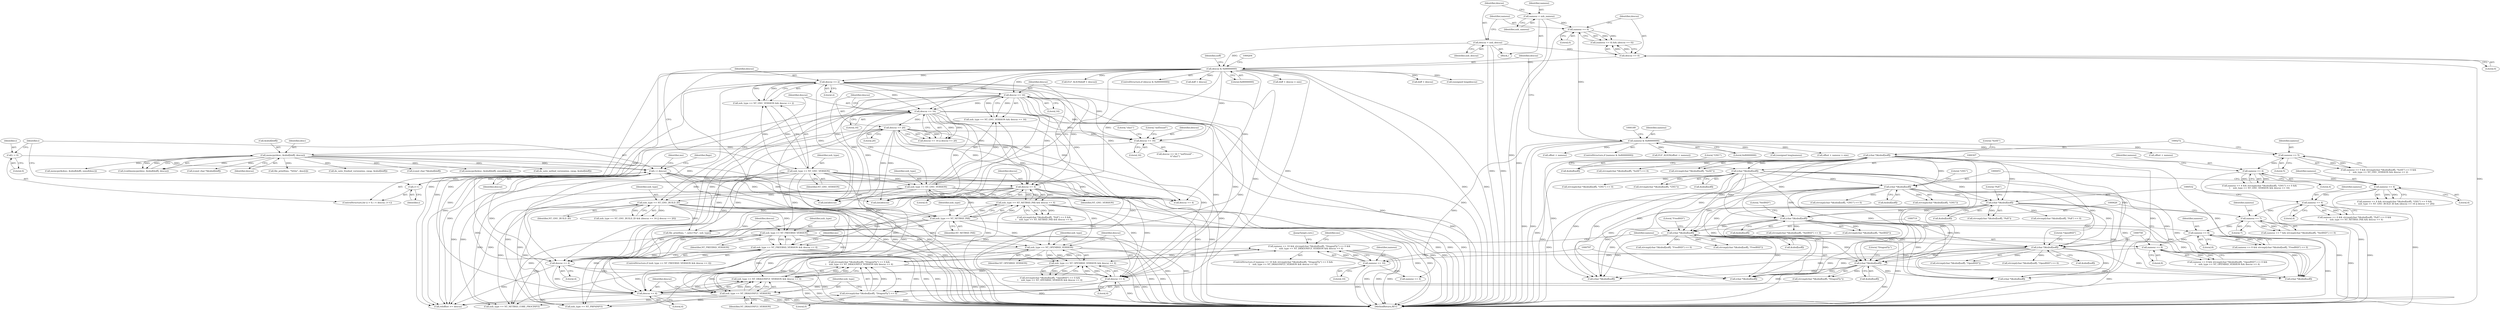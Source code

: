 digraph "0_file_ce90e05774dd77d86cfc8dfa6da57b32816841c4_2@API" {
"1000789" [label="(Call,namesz == 10 && strcmp((char *)&nbuf[noff], \"DragonFly\") == 0 &&\n\t    xnh_type == NT_DRAGONFLY_VERSION && descsz == 4)"];
"1000790" [label="(Call,namesz == 10)"];
"1000751" [label="(Call,namesz == 8)"];
"1000713" [label="(Call,namesz == 8)"];
"1000620" [label="(Call,namesz == 7)"];
"1000525" [label="(Call,namesz == 4)"];
"1000446" [label="(Call,namesz == 4)"];
"1000300" [label="(Call,namesz == 4)"];
"1000265" [label="(Call,namesz == 5)"];
"1000184" [label="(Call,namesz & 0x80000000)"];
"1000169" [label="(Call,namesz == 0)"];
"1000161" [label="(Call,namesz = xnh_namesz)"];
"1000793" [label="(Call,strcmp((char *)&nbuf[noff], \"DragonFly\") == 0 &&\n\t    xnh_type == NT_DRAGONFLY_VERSION && descsz == 4)"];
"1000794" [label="(Call,strcmp((char *)&nbuf[noff], \"DragonFly\") == 0)"];
"1000796" [label="(Call,(char *)&nbuf[noff])"];
"1000531" [label="(Call,(char *)&nbuf[noff])"];
"1000271" [label="(Call,(char *)&nbuf[noff])"];
"1000306" [label="(Call,(char *)&nbuf[noff])"];
"1000452" [label="(Call,(char *)&nbuf[noff])"];
"1000625" [label="(Call,(char *)&nbuf[noff])"];
"1000757" [label="(Call,(char *)&nbuf[noff])"];
"1000718" [label="(Call,(char *)&nbuf[noff])"];
"1000804" [label="(Call,xnh_type == NT_DRAGONFLY_VERSION && descsz == 4)"];
"1000805" [label="(Call,xnh_type == NT_DRAGONFLY_VERSION)"];
"1000729" [label="(Call,xnh_type == NT_FREEBSD_VERSION)"];
"1000315" [label="(Call,xnh_type == NT_GNU_VERSION)"];
"1000280" [label="(Call,xnh_type == NT_GNU_VERSION)"];
"1000461" [label="(Call,xnh_type == NT_GNU_BUILD_ID)"];
"1000540" [label="(Call,xnh_type == NT_NETBSD_PAX)"];
"1000766" [label="(Call,xnh_type == NT_OPENBSD_VERSION)"];
"1000765" [label="(Call,xnh_type == NT_OPENBSD_VERSION && descsz == 4)"];
"1000539" [label="(Call,xnh_type == NT_NETBSD_PAX && descsz == 4)"];
"1000543" [label="(Call,descsz == 4)"];
"1000283" [label="(Call,descsz == 2)"];
"1000199" [label="(Call,descsz & 0x80000000)"];
"1000172" [label="(Call,descsz == 0)"];
"1000164" [label="(Call,descsz = xnh_descsz)"];
"1000318" [label="(Call,descsz == 16)"];
"1000468" [label="(Call,descsz == 20)"];
"1000465" [label="(Call,descsz == 16)"];
"1000502" [label="(Call,i < descsz)"];
"1000505" [label="(Call,i++)"];
"1000499" [label="(Call,i = 0)"];
"1000491" [label="(Call,memcpy(desc, &nbuf[doff], descsz))"];
"1000480" [label="(Call,descsz == 16)"];
"1000728" [label="(Call,xnh_type == NT_FREEBSD_VERSION && descsz == 4)"];
"1000732" [label="(Call,descsz == 4)"];
"1000769" [label="(Call,descsz == 4)"];
"1000808" [label="(Call,descsz == 4)"];
"1000285" [label="(Literal,2)"];
"1000556" [label="(Call,memcpy(&desc, &nbuf[doff], sizeof(desc)))"];
"1000238" [label="(Call,doff + descsz > size)"];
"1000727" [label="(ControlStructure,if (xnh_type == NT_FREEBSD_VERSION && descsz == 4))"];
"1000720" [label="(Call,&nbuf[noff])"];
"1000868" [label="(Call,namesz == 4)"];
"1000506" [label="(Identifier,i)"];
"1000798" [label="(Call,&nbuf[noff])"];
"1000526" [label="(Identifier,namesz)"];
"1000792" [label="(Literal,10)"];
"1000621" [label="(Identifier,namesz)"];
"1000173" [label="(Identifier,descsz)"];
"1000277" [label="(Literal,\"SuSE\")"];
"1000504" [label="(Identifier,descsz)"];
"1000718" [label="(Call,(char *)&nbuf[noff])"];
"1000527" [label="(Literal,4)"];
"1000543" [label="(Call,descsz == 4)"];
"1000982" [label="(Call,xnh_type == NT_NETBSD_CORE_PROCINFO)"];
"1000466" [label="(Identifier,descsz)"];
"1000304" [label="(Call,strcmp((char *)&nbuf[noff], \"GNU\") == 0)"];
"1000312" [label="(Literal,\"GNU\")"];
"1000624" [label="(Call,strcmp((char *)&nbuf[noff], \"NetBSD\"))"];
"1000627" [label="(Call,&nbuf[noff])"];
"1000763" [label="(Literal,\"OpenBSD\")"];
"1000279" [label="(Call,xnh_type == NT_GNU_VERSION && descsz == 2)"];
"1000480" [label="(Call,descsz == 16)"];
"1000730" [label="(Identifier,xnh_type)"];
"1000717" [label="(Call,strcmp((char *)&nbuf[noff], \"FreeBSD\"))"];
"1000171" [label="(Literal,0)"];
"1000731" [label="(Identifier,NT_FREEBSD_VERSION)"];
"1000467" [label="(Literal,16)"];
"1000807" [label="(Identifier,NT_DRAGONFLY_VERSION)"];
"1000503" [label="(Identifier,i)"];
"1000802" [label="(Literal,\"DragonFly\")"];
"1000620" [label="(Call,namesz == 7)"];
"1000184" [label="(Call,namesz & 0x80000000)"];
"1000269" [label="(Call,strcmp((char *)&nbuf[noff], \"SuSE\") == 0)"];
"1000643" [label="(Call,do_note_netbsd_version(ms, swap, &nbuf[doff]))"];
"1000305" [label="(Call,strcmp((char *)&nbuf[noff], \"GNU\"))"];
"1000806" [label="(Identifier,xnh_type)"];
"1000804" [label="(Call,xnh_type == NT_DRAGONFLY_VERSION && descsz == 4)"];
"1000281" [label="(Identifier,xnh_type)"];
"1000794" [label="(Call,strcmp((char *)&nbuf[noff], \"DragonFly\") == 0)"];
"1000470" [label="(Literal,20)"];
"1000468" [label="(Call,descsz == 20)"];
"1000715" [label="(Literal,8)"];
"1000199" [label="(Call,descsz & 0x80000000)"];
"1000528" [label="(Call,strcmp((char *)&nbuf[noff], \"PaX\") == 0 &&\n\t    xnh_type == NT_NETBSD_PAX && descsz == 4)"];
"1000791" [label="(Identifier,namesz)"];
"1000174" [label="(Literal,0)"];
"1000631" [label="(Literal,\"NetBSD\")"];
"1000239" [label="(Call,doff + descsz)"];
"1000750" [label="(Call,namesz == 8 && strcmp((char *)&nbuf[noff], \"OpenBSD\") == 0 &&\n\t    xnh_type == NT_OPENBSD_VERSION && descsz == 4)"];
"1000809" [label="(Identifier,descsz)"];
"1000824" [label="(Call,memcpy(&desc, &nbuf[doff], sizeof(desc)))"];
"1000266" [label="(Identifier,namesz)"];
"1000541" [label="(Identifier,xnh_type)"];
"1000803" [label="(Literal,0)"];
"1000769" [label="(Call,descsz == 4)"];
"1000639" [label="(Call,descsz == 4)"];
"1000714" [label="(Identifier,namesz)"];
"1000489" [label="(Call,(void)memcpy(desc, &nbuf[doff], descsz))"];
"1000208" [label="(Call,(unsigned long)descsz)"];
"1000299" [label="(Call,namesz == 4 && strcmp((char *)&nbuf[noff], \"GNU\") == 0 &&\n\t    xnh_type == NT_GNU_VERSION && descsz == 16)"];
"1000451" [label="(Call,strcmp((char *)&nbuf[noff], \"GNU\"))"];
"1000463" [label="(Identifier,NT_GNU_BUILD_ID)"];
"1000756" [label="(Call,strcmp((char *)&nbuf[noff], \"OpenBSD\"))"];
"1000770" [label="(Identifier,descsz)"];
"1000301" [label="(Identifier,namesz)"];
"1000214" [label="(Identifier,noff)"];
"1000283" [label="(Call,descsz == 2)"];
"1000164" [label="(Call,descsz = xnh_descsz)"];
"1000771" [label="(Literal,4)"];
"1000218" [label="(Call,ELF_ALIGN(offset + namesz))"];
"1000448" [label="(Literal,4)"];
"1000751" [label="(Call,namesz == 8)"];
"1000790" [label="(Call,namesz == 10)"];
"1000193" [label="(Call,(unsigned long)namesz)"];
"1000450" [label="(Call,strcmp((char *)&nbuf[noff], \"GNU\") == 0)"];
"1000172" [label="(Call,descsz == 0)"];
"1000734" [label="(Literal,4)"];
"1000302" [label="(Literal,4)"];
"1000317" [label="(Identifier,NT_GNU_VERSION)"];
"1000544" [label="(Identifier,descsz)"];
"1000492" [label="(Identifier,desc)"];
"1000907" [label="(Call,(char *)&nbuf[noff])"];
"1000170" [label="(Identifier,namesz)"];
"1000755" [label="(Call,strcmp((char *)&nbuf[noff], \"OpenBSD\") == 0)"];
"1000808" [label="(Call,descsz == 4)"];
"1000713" [label="(Call,namesz == 8)"];
"1001043" [label="(Call,xnh_type == NT_PRPSINFO)"];
"1000264" [label="(Call,namesz == 5 && strcmp((char *)&nbuf[noff], \"SuSE\") == 0 &&\n\t    xnh_type == NT_GNU_VERSION && descsz == 2)"];
"1000793" [label="(Call,strcmp((char *)&nbuf[noff], \"DragonFly\") == 0 &&\n\t    xnh_type == NT_DRAGONFLY_VERSION && descsz == 4)"];
"1000540" [label="(Call,xnh_type == NT_NETBSD_PAX)"];
"1000314" [label="(Call,xnh_type == NT_GNU_VERSION && descsz == 16)"];
"1000469" [label="(Identifier,descsz)"];
"1000531" [label="(Call,(char *)&nbuf[noff])"];
"1000510" [label="(Identifier,ms)"];
"1000796" [label="(Call,(char *)&nbuf[noff])"];
"1000461" [label="(Call,xnh_type == NT_GNU_BUILD_ID)"];
"1000447" [label="(Identifier,namesz)"];
"1000300" [label="(Call,namesz == 4)"];
"1000765" [label="(Call,xnh_type == NT_OPENBSD_VERSION && descsz == 4)"];
"1000666" [label="(Call,(const char *)&nbuf[doff])"];
"1000168" [label="(Call,(namesz == 0) && (descsz == 0))"];
"1000724" [label="(Literal,\"FreeBSD\")"];
"1000306" [label="(Call,(char *)&nbuf[noff])"];
"1000716" [label="(Call,strcmp((char *)&nbuf[noff], \"FreeBSD\") == 0)"];
"1000700" [label="(Call,file_printf(ms, \", note=%u\", xnh_type))"];
"1000265" [label="(Call,namesz == 5)"];
"1000521" [label="(Identifier,flags)"];
"1000539" [label="(Call,xnh_type == NT_NETBSD_PAX && descsz == 4)"];
"1001244" [label="(MethodReturn,RET)"];
"1000712" [label="(Call,namesz == 8 && strcmp((char *)&nbuf[noff], \"FreeBSD\") == 0)"];
"1000464" [label="(Call,descsz == 16 || descsz == 20)"];
"1000271" [label="(Call,(char *)&nbuf[noff])"];
"1000729" [label="(Call,xnh_type == NT_FREEBSD_VERSION)"];
"1000759" [label="(Call,&nbuf[noff])"];
"1000491" [label="(Call,memcpy(desc, &nbuf[doff], descsz))"];
"1000452" [label="(Call,(char *)&nbuf[noff])"];
"1000315" [label="(Call,xnh_type == NT_GNU_VERSION)"];
"1000545" [label="(Literal,4)"];
"1000754" [label="(Call,strcmp((char *)&nbuf[noff], \"OpenBSD\") == 0 &&\n\t    xnh_type == NT_OPENBSD_VERSION && descsz == 4)"];
"1000498" [label="(ControlStructure,for (i = 0; i < descsz; i++))"];
"1000497" [label="(Identifier,descsz)"];
"1000446" [label="(Call,namesz == 4)"];
"1000284" [label="(Identifier,descsz)"];
"1000502" [label="(Call,i < descsz)"];
"1000533" [label="(Call,&nbuf[noff])"];
"1000481" [label="(Identifier,descsz)"];
"1000484" [label="(Literal,\"sha1\")"];
"1000319" [label="(Identifier,descsz)"];
"1000499" [label="(Call,i = 0)"];
"1000619" [label="(Call,namesz == 7 && strcmp((char *)&nbuf[noff], \"NetBSD\") == 0)"];
"1000479" [label="(Call,descsz == 16 ? \"md5/uuid\" :\n\t\t\"sha1\")"];
"1000460" [label="(Call,xnh_type == NT_GNU_BUILD_ID && (descsz == 16 || descsz == 20))"];
"1000733" [label="(Identifier,descsz)"];
"1000267" [label="(Literal,5)"];
"1000524" [label="(Call,namesz == 4 && strcmp((char *)&nbuf[noff], \"PaX\") == 0 &&\n\t    xnh_type == NT_NETBSD_PAX && descsz == 4)"];
"1000280" [label="(Call,xnh_type == NT_GNU_VERSION)"];
"1000753" [label="(Literal,8)"];
"1000270" [label="(Call,strcmp((char *)&nbuf[noff], \"SuSE\"))"];
"1000316" [label="(Identifier,xnh_type)"];
"1000223" [label="(Call,offset + namesz > size)"];
"1000873" [label="(Call,(char *)&nbuf[noff])"];
"1000623" [label="(Call,strcmp((char *)&nbuf[noff], \"NetBSD\") == 0)"];
"1000224" [label="(Call,offset + namesz)"];
"1000752" [label="(Identifier,namesz)"];
"1000185" [label="(Identifier,namesz)"];
"1000200" [label="(Identifier,descsz)"];
"1000493" [label="(Call,&nbuf[doff])"];
"1000445" [label="(Call,namesz == 4 && strcmp((char *)&nbuf[noff], \"GNU\") == 0 &&\n\t    xnh_type == NT_GNU_BUILD_ID && (descsz == 16 || descsz == 20))"];
"1000169" [label="(Call,namesz == 0)"];
"1000816" [label="(Identifier,ms)"];
"1000161" [label="(Call,namesz = xnh_namesz)"];
"1000926" [label="(Call,(char *)&nbuf[noff])"];
"1000768" [label="(Identifier,NT_OPENBSD_VERSION)"];
"1000501" [label="(Literal,0)"];
"1000757" [label="(Call,(char *)&nbuf[noff])"];
"1000166" [label="(Identifier,xnh_descsz)"];
"1000308" [label="(Call,&nbuf[noff])"];
"1000728" [label="(Call,xnh_type == NT_FREEBSD_VERSION && descsz == 4)"];
"1000737" [label="(Identifier,ms)"];
"1000732" [label="(Call,descsz == 4)"];
"1000282" [label="(Identifier,NT_GNU_VERSION)"];
"1000683" [label="(Call,(int)descsz)"];
"1000458" [label="(Literal,\"GNU\")"];
"1000462" [label="(Identifier,xnh_type)"];
"1000186" [label="(Literal,0x80000000)"];
"1000542" [label="(Identifier,NT_NETBSD_PAX)"];
"1000509" [label="(Call,file_printf(ms, \"%02x\", desc[i]))"];
"1000465" [label="(Call,descsz == 16)"];
"1000789" [label="(Call,namesz == 10 && strcmp((char *)&nbuf[noff], \"DragonFly\") == 0 &&\n\t    xnh_type == NT_DRAGONFLY_VERSION && descsz == 4)"];
"1000805" [label="(Call,xnh_type == NT_DRAGONFLY_VERSION)"];
"1000736" [label="(Call,do_note_freebsd_version(ms, swap, &nbuf[doff]))"];
"1000125" [label="(Block,)"];
"1000163" [label="(Identifier,xnh_namesz)"];
"1000233" [label="(Call,ELF_ALIGN(doff + descsz))"];
"1000454" [label="(Call,&nbuf[noff])"];
"1000198" [label="(ControlStructure,if (descsz & 0x80000000))"];
"1000622" [label="(Literal,7)"];
"1000788" [label="(ControlStructure,if (namesz == 10 && strcmp((char *)&nbuf[noff], \"DragonFly\") == 0 &&\n\t    xnh_type == NT_DRAGONFLY_VERSION && descsz == 4))"];
"1000864" [label="(JumpTarget,core:)"];
"1000530" [label="(Call,strcmp((char *)&nbuf[noff], \"PaX\"))"];
"1000888" [label="(Call,(char *)&nbuf[noff])"];
"1000234" [label="(Call,doff + descsz)"];
"1000320" [label="(Literal,16)"];
"1000537" [label="(Literal,\"PaX\")"];
"1000482" [label="(Literal,16)"];
"1000483" [label="(Literal,\"md5/uuid\")"];
"1001100" [label="(Call,reloffset >= descsz)"];
"1000663" [label="(Call,(int)descsz)"];
"1000766" [label="(Call,xnh_type == NT_OPENBSD_VERSION)"];
"1000625" [label="(Call,(char *)&nbuf[noff])"];
"1000219" [label="(Call,offset + namesz)"];
"1000183" [label="(ControlStructure,if (namesz & 0x80000000))"];
"1000162" [label="(Identifier,namesz)"];
"1000795" [label="(Call,strcmp((char *)&nbuf[noff], \"DragonFly\"))"];
"1000201" [label="(Literal,0x80000000)"];
"1000505" [label="(Call,i++)"];
"1000529" [label="(Call,strcmp((char *)&nbuf[noff], \"PaX\") == 0)"];
"1000500" [label="(Identifier,i)"];
"1000686" [label="(Call,(const char *)&nbuf[doff])"];
"1000273" [label="(Call,&nbuf[noff])"];
"1000165" [label="(Identifier,descsz)"];
"1000318" [label="(Call,descsz == 16)"];
"1000525" [label="(Call,namesz == 4)"];
"1000810" [label="(Literal,4)"];
"1000767" [label="(Identifier,xnh_type)"];
"1000789" -> "1000788"  [label="AST: "];
"1000789" -> "1000790"  [label="CFG: "];
"1000789" -> "1000793"  [label="CFG: "];
"1000790" -> "1000789"  [label="AST: "];
"1000793" -> "1000789"  [label="AST: "];
"1000816" -> "1000789"  [label="CFG: "];
"1000864" -> "1000789"  [label="CFG: "];
"1000789" -> "1001244"  [label="DDG: "];
"1000789" -> "1001244"  [label="DDG: "];
"1000789" -> "1001244"  [label="DDG: "];
"1000790" -> "1000789"  [label="DDG: "];
"1000790" -> "1000789"  [label="DDG: "];
"1000793" -> "1000789"  [label="DDG: "];
"1000793" -> "1000789"  [label="DDG: "];
"1000790" -> "1000792"  [label="CFG: "];
"1000791" -> "1000790"  [label="AST: "];
"1000792" -> "1000790"  [label="AST: "];
"1000797" -> "1000790"  [label="CFG: "];
"1000790" -> "1001244"  [label="DDG: "];
"1000751" -> "1000790"  [label="DDG: "];
"1000790" -> "1000868"  [label="DDG: "];
"1000751" -> "1000750"  [label="AST: "];
"1000751" -> "1000753"  [label="CFG: "];
"1000752" -> "1000751"  [label="AST: "];
"1000753" -> "1000751"  [label="AST: "];
"1000758" -> "1000751"  [label="CFG: "];
"1000750" -> "1000751"  [label="CFG: "];
"1000751" -> "1001244"  [label="DDG: "];
"1000751" -> "1000750"  [label="DDG: "];
"1000751" -> "1000750"  [label="DDG: "];
"1000713" -> "1000751"  [label="DDG: "];
"1000713" -> "1000712"  [label="AST: "];
"1000713" -> "1000715"  [label="CFG: "];
"1000714" -> "1000713"  [label="AST: "];
"1000715" -> "1000713"  [label="AST: "];
"1000719" -> "1000713"  [label="CFG: "];
"1000712" -> "1000713"  [label="CFG: "];
"1000713" -> "1001244"  [label="DDG: "];
"1000713" -> "1000712"  [label="DDG: "];
"1000713" -> "1000712"  [label="DDG: "];
"1000620" -> "1000713"  [label="DDG: "];
"1000620" -> "1000619"  [label="AST: "];
"1000620" -> "1000622"  [label="CFG: "];
"1000621" -> "1000620"  [label="AST: "];
"1000622" -> "1000620"  [label="AST: "];
"1000626" -> "1000620"  [label="CFG: "];
"1000619" -> "1000620"  [label="CFG: "];
"1000620" -> "1001244"  [label="DDG: "];
"1000620" -> "1000619"  [label="DDG: "];
"1000620" -> "1000619"  [label="DDG: "];
"1000525" -> "1000620"  [label="DDG: "];
"1000525" -> "1000524"  [label="AST: "];
"1000525" -> "1000527"  [label="CFG: "];
"1000526" -> "1000525"  [label="AST: "];
"1000527" -> "1000525"  [label="AST: "];
"1000532" -> "1000525"  [label="CFG: "];
"1000524" -> "1000525"  [label="CFG: "];
"1000525" -> "1001244"  [label="DDG: "];
"1000525" -> "1000524"  [label="DDG: "];
"1000525" -> "1000524"  [label="DDG: "];
"1000446" -> "1000525"  [label="DDG: "];
"1000446" -> "1000445"  [label="AST: "];
"1000446" -> "1000448"  [label="CFG: "];
"1000447" -> "1000446"  [label="AST: "];
"1000448" -> "1000446"  [label="AST: "];
"1000453" -> "1000446"  [label="CFG: "];
"1000445" -> "1000446"  [label="CFG: "];
"1000446" -> "1001244"  [label="DDG: "];
"1000446" -> "1000445"  [label="DDG: "];
"1000446" -> "1000445"  [label="DDG: "];
"1000300" -> "1000446"  [label="DDG: "];
"1000300" -> "1000299"  [label="AST: "];
"1000300" -> "1000302"  [label="CFG: "];
"1000301" -> "1000300"  [label="AST: "];
"1000302" -> "1000300"  [label="AST: "];
"1000307" -> "1000300"  [label="CFG: "];
"1000299" -> "1000300"  [label="CFG: "];
"1000300" -> "1001244"  [label="DDG: "];
"1000300" -> "1000299"  [label="DDG: "];
"1000300" -> "1000299"  [label="DDG: "];
"1000265" -> "1000300"  [label="DDG: "];
"1000265" -> "1000264"  [label="AST: "];
"1000265" -> "1000267"  [label="CFG: "];
"1000266" -> "1000265"  [label="AST: "];
"1000267" -> "1000265"  [label="AST: "];
"1000272" -> "1000265"  [label="CFG: "];
"1000264" -> "1000265"  [label="CFG: "];
"1000265" -> "1000264"  [label="DDG: "];
"1000265" -> "1000264"  [label="DDG: "];
"1000184" -> "1000265"  [label="DDG: "];
"1000184" -> "1000183"  [label="AST: "];
"1000184" -> "1000186"  [label="CFG: "];
"1000185" -> "1000184"  [label="AST: "];
"1000186" -> "1000184"  [label="AST: "];
"1000189" -> "1000184"  [label="CFG: "];
"1000200" -> "1000184"  [label="CFG: "];
"1000184" -> "1001244"  [label="DDG: "];
"1000184" -> "1001244"  [label="DDG: "];
"1000169" -> "1000184"  [label="DDG: "];
"1000184" -> "1000193"  [label="DDG: "];
"1000184" -> "1000218"  [label="DDG: "];
"1000184" -> "1000219"  [label="DDG: "];
"1000184" -> "1000223"  [label="DDG: "];
"1000184" -> "1000224"  [label="DDG: "];
"1000184" -> "1000868"  [label="DDG: "];
"1000169" -> "1000168"  [label="AST: "];
"1000169" -> "1000171"  [label="CFG: "];
"1000170" -> "1000169"  [label="AST: "];
"1000171" -> "1000169"  [label="AST: "];
"1000173" -> "1000169"  [label="CFG: "];
"1000168" -> "1000169"  [label="CFG: "];
"1000169" -> "1001244"  [label="DDG: "];
"1000169" -> "1000168"  [label="DDG: "];
"1000169" -> "1000168"  [label="DDG: "];
"1000161" -> "1000169"  [label="DDG: "];
"1000161" -> "1000125"  [label="AST: "];
"1000161" -> "1000163"  [label="CFG: "];
"1000162" -> "1000161"  [label="AST: "];
"1000163" -> "1000161"  [label="AST: "];
"1000165" -> "1000161"  [label="CFG: "];
"1000161" -> "1001244"  [label="DDG: "];
"1000793" -> "1000794"  [label="CFG: "];
"1000793" -> "1000804"  [label="CFG: "];
"1000794" -> "1000793"  [label="AST: "];
"1000804" -> "1000793"  [label="AST: "];
"1000793" -> "1001244"  [label="DDG: "];
"1000793" -> "1001244"  [label="DDG: "];
"1000794" -> "1000793"  [label="DDG: "];
"1000794" -> "1000793"  [label="DDG: "];
"1000804" -> "1000793"  [label="DDG: "];
"1000804" -> "1000793"  [label="DDG: "];
"1000794" -> "1000803"  [label="CFG: "];
"1000795" -> "1000794"  [label="AST: "];
"1000803" -> "1000794"  [label="AST: "];
"1000806" -> "1000794"  [label="CFG: "];
"1000794" -> "1001244"  [label="DDG: "];
"1000796" -> "1000794"  [label="DDG: "];
"1000796" -> "1000795"  [label="AST: "];
"1000796" -> "1000798"  [label="CFG: "];
"1000797" -> "1000796"  [label="AST: "];
"1000798" -> "1000796"  [label="AST: "];
"1000802" -> "1000796"  [label="CFG: "];
"1000796" -> "1001244"  [label="DDG: "];
"1000796" -> "1000795"  [label="DDG: "];
"1000531" -> "1000796"  [label="DDG: "];
"1000625" -> "1000796"  [label="DDG: "];
"1000757" -> "1000796"  [label="DDG: "];
"1000718" -> "1000796"  [label="DDG: "];
"1000271" -> "1000796"  [label="DDG: "];
"1000306" -> "1000796"  [label="DDG: "];
"1000452" -> "1000796"  [label="DDG: "];
"1000796" -> "1000873"  [label="DDG: "];
"1000796" -> "1000888"  [label="DDG: "];
"1000796" -> "1000907"  [label="DDG: "];
"1000796" -> "1000926"  [label="DDG: "];
"1000531" -> "1000530"  [label="AST: "];
"1000531" -> "1000533"  [label="CFG: "];
"1000532" -> "1000531"  [label="AST: "];
"1000533" -> "1000531"  [label="AST: "];
"1000537" -> "1000531"  [label="CFG: "];
"1000531" -> "1001244"  [label="DDG: "];
"1000531" -> "1000529"  [label="DDG: "];
"1000531" -> "1000530"  [label="DDG: "];
"1000271" -> "1000531"  [label="DDG: "];
"1000306" -> "1000531"  [label="DDG: "];
"1000452" -> "1000531"  [label="DDG: "];
"1000531" -> "1000625"  [label="DDG: "];
"1000531" -> "1000718"  [label="DDG: "];
"1000531" -> "1000757"  [label="DDG: "];
"1000531" -> "1000873"  [label="DDG: "];
"1000531" -> "1000888"  [label="DDG: "];
"1000531" -> "1000907"  [label="DDG: "];
"1000531" -> "1000926"  [label="DDG: "];
"1000271" -> "1000270"  [label="AST: "];
"1000271" -> "1000273"  [label="CFG: "];
"1000272" -> "1000271"  [label="AST: "];
"1000273" -> "1000271"  [label="AST: "];
"1000277" -> "1000271"  [label="CFG: "];
"1000271" -> "1001244"  [label="DDG: "];
"1000271" -> "1000269"  [label="DDG: "];
"1000271" -> "1000270"  [label="DDG: "];
"1000271" -> "1000306"  [label="DDG: "];
"1000271" -> "1000452"  [label="DDG: "];
"1000271" -> "1000625"  [label="DDG: "];
"1000271" -> "1000718"  [label="DDG: "];
"1000271" -> "1000757"  [label="DDG: "];
"1000271" -> "1000873"  [label="DDG: "];
"1000271" -> "1000888"  [label="DDG: "];
"1000271" -> "1000907"  [label="DDG: "];
"1000271" -> "1000926"  [label="DDG: "];
"1000306" -> "1000305"  [label="AST: "];
"1000306" -> "1000308"  [label="CFG: "];
"1000307" -> "1000306"  [label="AST: "];
"1000308" -> "1000306"  [label="AST: "];
"1000312" -> "1000306"  [label="CFG: "];
"1000306" -> "1001244"  [label="DDG: "];
"1000306" -> "1000304"  [label="DDG: "];
"1000306" -> "1000305"  [label="DDG: "];
"1000306" -> "1000452"  [label="DDG: "];
"1000306" -> "1000625"  [label="DDG: "];
"1000306" -> "1000718"  [label="DDG: "];
"1000306" -> "1000757"  [label="DDG: "];
"1000306" -> "1000873"  [label="DDG: "];
"1000306" -> "1000888"  [label="DDG: "];
"1000306" -> "1000907"  [label="DDG: "];
"1000306" -> "1000926"  [label="DDG: "];
"1000452" -> "1000451"  [label="AST: "];
"1000452" -> "1000454"  [label="CFG: "];
"1000453" -> "1000452"  [label="AST: "];
"1000454" -> "1000452"  [label="AST: "];
"1000458" -> "1000452"  [label="CFG: "];
"1000452" -> "1001244"  [label="DDG: "];
"1000452" -> "1000450"  [label="DDG: "];
"1000452" -> "1000451"  [label="DDG: "];
"1000452" -> "1000625"  [label="DDG: "];
"1000452" -> "1000718"  [label="DDG: "];
"1000452" -> "1000757"  [label="DDG: "];
"1000452" -> "1000873"  [label="DDG: "];
"1000452" -> "1000888"  [label="DDG: "];
"1000452" -> "1000907"  [label="DDG: "];
"1000452" -> "1000926"  [label="DDG: "];
"1000625" -> "1000624"  [label="AST: "];
"1000625" -> "1000627"  [label="CFG: "];
"1000626" -> "1000625"  [label="AST: "];
"1000627" -> "1000625"  [label="AST: "];
"1000631" -> "1000625"  [label="CFG: "];
"1000625" -> "1001244"  [label="DDG: "];
"1000625" -> "1000623"  [label="DDG: "];
"1000625" -> "1000624"  [label="DDG: "];
"1000625" -> "1000718"  [label="DDG: "];
"1000625" -> "1000757"  [label="DDG: "];
"1000625" -> "1000873"  [label="DDG: "];
"1000625" -> "1000888"  [label="DDG: "];
"1000625" -> "1000907"  [label="DDG: "];
"1000625" -> "1000926"  [label="DDG: "];
"1000757" -> "1000756"  [label="AST: "];
"1000757" -> "1000759"  [label="CFG: "];
"1000758" -> "1000757"  [label="AST: "];
"1000759" -> "1000757"  [label="AST: "];
"1000763" -> "1000757"  [label="CFG: "];
"1000757" -> "1001244"  [label="DDG: "];
"1000757" -> "1000755"  [label="DDG: "];
"1000757" -> "1000756"  [label="DDG: "];
"1000718" -> "1000757"  [label="DDG: "];
"1000757" -> "1000873"  [label="DDG: "];
"1000757" -> "1000888"  [label="DDG: "];
"1000757" -> "1000907"  [label="DDG: "];
"1000757" -> "1000926"  [label="DDG: "];
"1000718" -> "1000717"  [label="AST: "];
"1000718" -> "1000720"  [label="CFG: "];
"1000719" -> "1000718"  [label="AST: "];
"1000720" -> "1000718"  [label="AST: "];
"1000724" -> "1000718"  [label="CFG: "];
"1000718" -> "1001244"  [label="DDG: "];
"1000718" -> "1000716"  [label="DDG: "];
"1000718" -> "1000717"  [label="DDG: "];
"1000718" -> "1000873"  [label="DDG: "];
"1000718" -> "1000888"  [label="DDG: "];
"1000718" -> "1000907"  [label="DDG: "];
"1000718" -> "1000926"  [label="DDG: "];
"1000804" -> "1000805"  [label="CFG: "];
"1000804" -> "1000808"  [label="CFG: "];
"1000805" -> "1000804"  [label="AST: "];
"1000808" -> "1000804"  [label="AST: "];
"1000804" -> "1001244"  [label="DDG: "];
"1000804" -> "1001244"  [label="DDG: "];
"1000805" -> "1000804"  [label="DDG: "];
"1000805" -> "1000804"  [label="DDG: "];
"1000765" -> "1000804"  [label="DDG: "];
"1000539" -> "1000804"  [label="DDG: "];
"1000728" -> "1000804"  [label="DDG: "];
"1000808" -> "1000804"  [label="DDG: "];
"1000808" -> "1000804"  [label="DDG: "];
"1000805" -> "1000807"  [label="CFG: "];
"1000806" -> "1000805"  [label="AST: "];
"1000807" -> "1000805"  [label="AST: "];
"1000809" -> "1000805"  [label="CFG: "];
"1000805" -> "1001244"  [label="DDG: "];
"1000805" -> "1001244"  [label="DDG: "];
"1000729" -> "1000805"  [label="DDG: "];
"1000280" -> "1000805"  [label="DDG: "];
"1000461" -> "1000805"  [label="DDG: "];
"1000540" -> "1000805"  [label="DDG: "];
"1000315" -> "1000805"  [label="DDG: "];
"1000766" -> "1000805"  [label="DDG: "];
"1000805" -> "1000982"  [label="DDG: "];
"1000805" -> "1001043"  [label="DDG: "];
"1000729" -> "1000728"  [label="AST: "];
"1000729" -> "1000731"  [label="CFG: "];
"1000730" -> "1000729"  [label="AST: "];
"1000731" -> "1000729"  [label="AST: "];
"1000733" -> "1000729"  [label="CFG: "];
"1000728" -> "1000729"  [label="CFG: "];
"1000729" -> "1001244"  [label="DDG: "];
"1000729" -> "1001244"  [label="DDG: "];
"1000729" -> "1000728"  [label="DDG: "];
"1000729" -> "1000728"  [label="DDG: "];
"1000315" -> "1000729"  [label="DDG: "];
"1000280" -> "1000729"  [label="DDG: "];
"1000461" -> "1000729"  [label="DDG: "];
"1000540" -> "1000729"  [label="DDG: "];
"1000729" -> "1000766"  [label="DDG: "];
"1000729" -> "1000982"  [label="DDG: "];
"1000729" -> "1001043"  [label="DDG: "];
"1000315" -> "1000314"  [label="AST: "];
"1000315" -> "1000317"  [label="CFG: "];
"1000316" -> "1000315"  [label="AST: "];
"1000317" -> "1000315"  [label="AST: "];
"1000319" -> "1000315"  [label="CFG: "];
"1000314" -> "1000315"  [label="CFG: "];
"1000315" -> "1001244"  [label="DDG: "];
"1000315" -> "1001244"  [label="DDG: "];
"1000315" -> "1000314"  [label="DDG: "];
"1000315" -> "1000314"  [label="DDG: "];
"1000280" -> "1000315"  [label="DDG: "];
"1000280" -> "1000315"  [label="DDG: "];
"1000315" -> "1000461"  [label="DDG: "];
"1000315" -> "1000540"  [label="DDG: "];
"1000315" -> "1000700"  [label="DDG: "];
"1000315" -> "1000766"  [label="DDG: "];
"1000315" -> "1000982"  [label="DDG: "];
"1000315" -> "1001043"  [label="DDG: "];
"1000280" -> "1000279"  [label="AST: "];
"1000280" -> "1000282"  [label="CFG: "];
"1000281" -> "1000280"  [label="AST: "];
"1000282" -> "1000280"  [label="AST: "];
"1000284" -> "1000280"  [label="CFG: "];
"1000279" -> "1000280"  [label="CFG: "];
"1000280" -> "1001244"  [label="DDG: "];
"1000280" -> "1001244"  [label="DDG: "];
"1000280" -> "1000279"  [label="DDG: "];
"1000280" -> "1000279"  [label="DDG: "];
"1000280" -> "1000461"  [label="DDG: "];
"1000280" -> "1000540"  [label="DDG: "];
"1000280" -> "1000700"  [label="DDG: "];
"1000280" -> "1000766"  [label="DDG: "];
"1000280" -> "1000982"  [label="DDG: "];
"1000280" -> "1001043"  [label="DDG: "];
"1000461" -> "1000460"  [label="AST: "];
"1000461" -> "1000463"  [label="CFG: "];
"1000462" -> "1000461"  [label="AST: "];
"1000463" -> "1000461"  [label="AST: "];
"1000466" -> "1000461"  [label="CFG: "];
"1000460" -> "1000461"  [label="CFG: "];
"1000461" -> "1001244"  [label="DDG: "];
"1000461" -> "1001244"  [label="DDG: "];
"1000461" -> "1000460"  [label="DDG: "];
"1000461" -> "1000460"  [label="DDG: "];
"1000461" -> "1000540"  [label="DDG: "];
"1000461" -> "1000700"  [label="DDG: "];
"1000461" -> "1000766"  [label="DDG: "];
"1000461" -> "1000982"  [label="DDG: "];
"1000461" -> "1001043"  [label="DDG: "];
"1000540" -> "1000539"  [label="AST: "];
"1000540" -> "1000542"  [label="CFG: "];
"1000541" -> "1000540"  [label="AST: "];
"1000542" -> "1000540"  [label="AST: "];
"1000544" -> "1000540"  [label="CFG: "];
"1000539" -> "1000540"  [label="CFG: "];
"1000540" -> "1001244"  [label="DDG: "];
"1000540" -> "1001244"  [label="DDG: "];
"1000540" -> "1000539"  [label="DDG: "];
"1000540" -> "1000539"  [label="DDG: "];
"1000540" -> "1000700"  [label="DDG: "];
"1000540" -> "1000766"  [label="DDG: "];
"1000540" -> "1000982"  [label="DDG: "];
"1000540" -> "1001043"  [label="DDG: "];
"1000766" -> "1000765"  [label="AST: "];
"1000766" -> "1000768"  [label="CFG: "];
"1000767" -> "1000766"  [label="AST: "];
"1000768" -> "1000766"  [label="AST: "];
"1000770" -> "1000766"  [label="CFG: "];
"1000765" -> "1000766"  [label="CFG: "];
"1000766" -> "1001244"  [label="DDG: "];
"1000766" -> "1001244"  [label="DDG: "];
"1000766" -> "1000765"  [label="DDG: "];
"1000766" -> "1000765"  [label="DDG: "];
"1000766" -> "1000982"  [label="DDG: "];
"1000766" -> "1001043"  [label="DDG: "];
"1000765" -> "1000754"  [label="AST: "];
"1000765" -> "1000769"  [label="CFG: "];
"1000769" -> "1000765"  [label="AST: "];
"1000754" -> "1000765"  [label="CFG: "];
"1000765" -> "1001244"  [label="DDG: "];
"1000765" -> "1001244"  [label="DDG: "];
"1000765" -> "1000754"  [label="DDG: "];
"1000765" -> "1000754"  [label="DDG: "];
"1000539" -> "1000765"  [label="DDG: "];
"1000728" -> "1000765"  [label="DDG: "];
"1000769" -> "1000765"  [label="DDG: "];
"1000769" -> "1000765"  [label="DDG: "];
"1000539" -> "1000528"  [label="AST: "];
"1000539" -> "1000543"  [label="CFG: "];
"1000543" -> "1000539"  [label="AST: "];
"1000528" -> "1000539"  [label="CFG: "];
"1000539" -> "1001244"  [label="DDG: "];
"1000539" -> "1001244"  [label="DDG: "];
"1000539" -> "1000528"  [label="DDG: "];
"1000539" -> "1000528"  [label="DDG: "];
"1000543" -> "1000539"  [label="DDG: "];
"1000543" -> "1000539"  [label="DDG: "];
"1000539" -> "1000728"  [label="DDG: "];
"1000543" -> "1000545"  [label="CFG: "];
"1000544" -> "1000543"  [label="AST: "];
"1000545" -> "1000543"  [label="AST: "];
"1000543" -> "1001244"  [label="DDG: "];
"1000283" -> "1000543"  [label="DDG: "];
"1000318" -> "1000543"  [label="DDG: "];
"1000468" -> "1000543"  [label="DDG: "];
"1000502" -> "1000543"  [label="DDG: "];
"1000465" -> "1000543"  [label="DDG: "];
"1000199" -> "1000543"  [label="DDG: "];
"1000543" -> "1000639"  [label="DDG: "];
"1000543" -> "1000663"  [label="DDG: "];
"1000543" -> "1000683"  [label="DDG: "];
"1000543" -> "1000732"  [label="DDG: "];
"1000543" -> "1000769"  [label="DDG: "];
"1000543" -> "1000808"  [label="DDG: "];
"1000543" -> "1001100"  [label="DDG: "];
"1000283" -> "1000279"  [label="AST: "];
"1000283" -> "1000285"  [label="CFG: "];
"1000284" -> "1000283"  [label="AST: "];
"1000285" -> "1000283"  [label="AST: "];
"1000279" -> "1000283"  [label="CFG: "];
"1000283" -> "1001244"  [label="DDG: "];
"1000283" -> "1000279"  [label="DDG: "];
"1000283" -> "1000279"  [label="DDG: "];
"1000199" -> "1000283"  [label="DDG: "];
"1000283" -> "1000318"  [label="DDG: "];
"1000283" -> "1000465"  [label="DDG: "];
"1000283" -> "1000480"  [label="DDG: "];
"1000283" -> "1000639"  [label="DDG: "];
"1000283" -> "1000663"  [label="DDG: "];
"1000283" -> "1000683"  [label="DDG: "];
"1000283" -> "1000732"  [label="DDG: "];
"1000283" -> "1000769"  [label="DDG: "];
"1000283" -> "1000808"  [label="DDG: "];
"1000283" -> "1001100"  [label="DDG: "];
"1000199" -> "1000198"  [label="AST: "];
"1000199" -> "1000201"  [label="CFG: "];
"1000200" -> "1000199"  [label="AST: "];
"1000201" -> "1000199"  [label="AST: "];
"1000204" -> "1000199"  [label="CFG: "];
"1000214" -> "1000199"  [label="CFG: "];
"1000199" -> "1001244"  [label="DDG: "];
"1000199" -> "1001244"  [label="DDG: "];
"1000172" -> "1000199"  [label="DDG: "];
"1000164" -> "1000199"  [label="DDG: "];
"1000199" -> "1000208"  [label="DDG: "];
"1000199" -> "1000233"  [label="DDG: "];
"1000199" -> "1000234"  [label="DDG: "];
"1000199" -> "1000238"  [label="DDG: "];
"1000199" -> "1000239"  [label="DDG: "];
"1000199" -> "1000318"  [label="DDG: "];
"1000199" -> "1000465"  [label="DDG: "];
"1000199" -> "1000480"  [label="DDG: "];
"1000199" -> "1000639"  [label="DDG: "];
"1000199" -> "1000663"  [label="DDG: "];
"1000199" -> "1000683"  [label="DDG: "];
"1000199" -> "1000732"  [label="DDG: "];
"1000199" -> "1000769"  [label="DDG: "];
"1000199" -> "1000808"  [label="DDG: "];
"1000199" -> "1001100"  [label="DDG: "];
"1000172" -> "1000168"  [label="AST: "];
"1000172" -> "1000174"  [label="CFG: "];
"1000173" -> "1000172"  [label="AST: "];
"1000174" -> "1000172"  [label="AST: "];
"1000168" -> "1000172"  [label="CFG: "];
"1000172" -> "1001244"  [label="DDG: "];
"1000172" -> "1000168"  [label="DDG: "];
"1000172" -> "1000168"  [label="DDG: "];
"1000164" -> "1000172"  [label="DDG: "];
"1000164" -> "1000125"  [label="AST: "];
"1000164" -> "1000166"  [label="CFG: "];
"1000165" -> "1000164"  [label="AST: "];
"1000166" -> "1000164"  [label="AST: "];
"1000170" -> "1000164"  [label="CFG: "];
"1000164" -> "1001244"  [label="DDG: "];
"1000164" -> "1001244"  [label="DDG: "];
"1000318" -> "1000314"  [label="AST: "];
"1000318" -> "1000320"  [label="CFG: "];
"1000319" -> "1000318"  [label="AST: "];
"1000320" -> "1000318"  [label="AST: "];
"1000314" -> "1000318"  [label="CFG: "];
"1000318" -> "1001244"  [label="DDG: "];
"1000318" -> "1000314"  [label="DDG: "];
"1000318" -> "1000314"  [label="DDG: "];
"1000318" -> "1000465"  [label="DDG: "];
"1000318" -> "1000480"  [label="DDG: "];
"1000318" -> "1000639"  [label="DDG: "];
"1000318" -> "1000663"  [label="DDG: "];
"1000318" -> "1000683"  [label="DDG: "];
"1000318" -> "1000732"  [label="DDG: "];
"1000318" -> "1000769"  [label="DDG: "];
"1000318" -> "1000808"  [label="DDG: "];
"1000318" -> "1001100"  [label="DDG: "];
"1000468" -> "1000464"  [label="AST: "];
"1000468" -> "1000470"  [label="CFG: "];
"1000469" -> "1000468"  [label="AST: "];
"1000470" -> "1000468"  [label="AST: "];
"1000464" -> "1000468"  [label="CFG: "];
"1000468" -> "1001244"  [label="DDG: "];
"1000468" -> "1000464"  [label="DDG: "];
"1000468" -> "1000464"  [label="DDG: "];
"1000465" -> "1000468"  [label="DDG: "];
"1000468" -> "1000480"  [label="DDG: "];
"1000468" -> "1000639"  [label="DDG: "];
"1000468" -> "1000663"  [label="DDG: "];
"1000468" -> "1000683"  [label="DDG: "];
"1000468" -> "1000732"  [label="DDG: "];
"1000468" -> "1000769"  [label="DDG: "];
"1000468" -> "1000808"  [label="DDG: "];
"1000468" -> "1001100"  [label="DDG: "];
"1000465" -> "1000464"  [label="AST: "];
"1000465" -> "1000467"  [label="CFG: "];
"1000466" -> "1000465"  [label="AST: "];
"1000467" -> "1000465"  [label="AST: "];
"1000469" -> "1000465"  [label="CFG: "];
"1000464" -> "1000465"  [label="CFG: "];
"1000465" -> "1001244"  [label="DDG: "];
"1000465" -> "1000464"  [label="DDG: "];
"1000465" -> "1000464"  [label="DDG: "];
"1000465" -> "1000480"  [label="DDG: "];
"1000465" -> "1000639"  [label="DDG: "];
"1000465" -> "1000663"  [label="DDG: "];
"1000465" -> "1000683"  [label="DDG: "];
"1000465" -> "1000732"  [label="DDG: "];
"1000465" -> "1000769"  [label="DDG: "];
"1000465" -> "1000808"  [label="DDG: "];
"1000465" -> "1001100"  [label="DDG: "];
"1000502" -> "1000498"  [label="AST: "];
"1000502" -> "1000504"  [label="CFG: "];
"1000503" -> "1000502"  [label="AST: "];
"1000504" -> "1000502"  [label="AST: "];
"1000510" -> "1000502"  [label="CFG: "];
"1000521" -> "1000502"  [label="CFG: "];
"1000502" -> "1001244"  [label="DDG: "];
"1000502" -> "1001244"  [label="DDG: "];
"1000502" -> "1001244"  [label="DDG: "];
"1000505" -> "1000502"  [label="DDG: "];
"1000499" -> "1000502"  [label="DDG: "];
"1000491" -> "1000502"  [label="DDG: "];
"1000502" -> "1000505"  [label="DDG: "];
"1000502" -> "1000639"  [label="DDG: "];
"1000502" -> "1000663"  [label="DDG: "];
"1000502" -> "1000683"  [label="DDG: "];
"1000502" -> "1000732"  [label="DDG: "];
"1000502" -> "1000769"  [label="DDG: "];
"1000502" -> "1000808"  [label="DDG: "];
"1000502" -> "1001100"  [label="DDG: "];
"1000505" -> "1000498"  [label="AST: "];
"1000505" -> "1000506"  [label="CFG: "];
"1000506" -> "1000505"  [label="AST: "];
"1000503" -> "1000505"  [label="CFG: "];
"1000499" -> "1000498"  [label="AST: "];
"1000499" -> "1000501"  [label="CFG: "];
"1000500" -> "1000499"  [label="AST: "];
"1000501" -> "1000499"  [label="AST: "];
"1000503" -> "1000499"  [label="CFG: "];
"1000491" -> "1000489"  [label="AST: "];
"1000491" -> "1000497"  [label="CFG: "];
"1000492" -> "1000491"  [label="AST: "];
"1000493" -> "1000491"  [label="AST: "];
"1000497" -> "1000491"  [label="AST: "];
"1000489" -> "1000491"  [label="CFG: "];
"1000491" -> "1001244"  [label="DDG: "];
"1000491" -> "1001244"  [label="DDG: "];
"1000491" -> "1000489"  [label="DDG: "];
"1000491" -> "1000489"  [label="DDG: "];
"1000491" -> "1000489"  [label="DDG: "];
"1000480" -> "1000491"  [label="DDG: "];
"1000491" -> "1000509"  [label="DDG: "];
"1000491" -> "1000556"  [label="DDG: "];
"1000491" -> "1000643"  [label="DDG: "];
"1000491" -> "1000666"  [label="DDG: "];
"1000491" -> "1000686"  [label="DDG: "];
"1000491" -> "1000736"  [label="DDG: "];
"1000491" -> "1000824"  [label="DDG: "];
"1000480" -> "1000479"  [label="AST: "];
"1000480" -> "1000482"  [label="CFG: "];
"1000481" -> "1000480"  [label="AST: "];
"1000482" -> "1000480"  [label="AST: "];
"1000483" -> "1000480"  [label="CFG: "];
"1000484" -> "1000480"  [label="CFG: "];
"1000480" -> "1001244"  [label="DDG: "];
"1000728" -> "1000727"  [label="AST: "];
"1000728" -> "1000732"  [label="CFG: "];
"1000732" -> "1000728"  [label="AST: "];
"1000737" -> "1000728"  [label="CFG: "];
"1000752" -> "1000728"  [label="CFG: "];
"1000728" -> "1001244"  [label="DDG: "];
"1000728" -> "1001244"  [label="DDG: "];
"1000728" -> "1001244"  [label="DDG: "];
"1000732" -> "1000728"  [label="DDG: "];
"1000732" -> "1000728"  [label="DDG: "];
"1000732" -> "1000734"  [label="CFG: "];
"1000733" -> "1000732"  [label="AST: "];
"1000734" -> "1000732"  [label="AST: "];
"1000732" -> "1001244"  [label="DDG: "];
"1000732" -> "1000769"  [label="DDG: "];
"1000732" -> "1000808"  [label="DDG: "];
"1000732" -> "1001100"  [label="DDG: "];
"1000769" -> "1000771"  [label="CFG: "];
"1000770" -> "1000769"  [label="AST: "];
"1000771" -> "1000769"  [label="AST: "];
"1000769" -> "1001244"  [label="DDG: "];
"1000769" -> "1000808"  [label="DDG: "];
"1000769" -> "1001100"  [label="DDG: "];
"1000808" -> "1000810"  [label="CFG: "];
"1000809" -> "1000808"  [label="AST: "];
"1000810" -> "1000808"  [label="AST: "];
"1000808" -> "1001244"  [label="DDG: "];
"1000808" -> "1001100"  [label="DDG: "];
}
